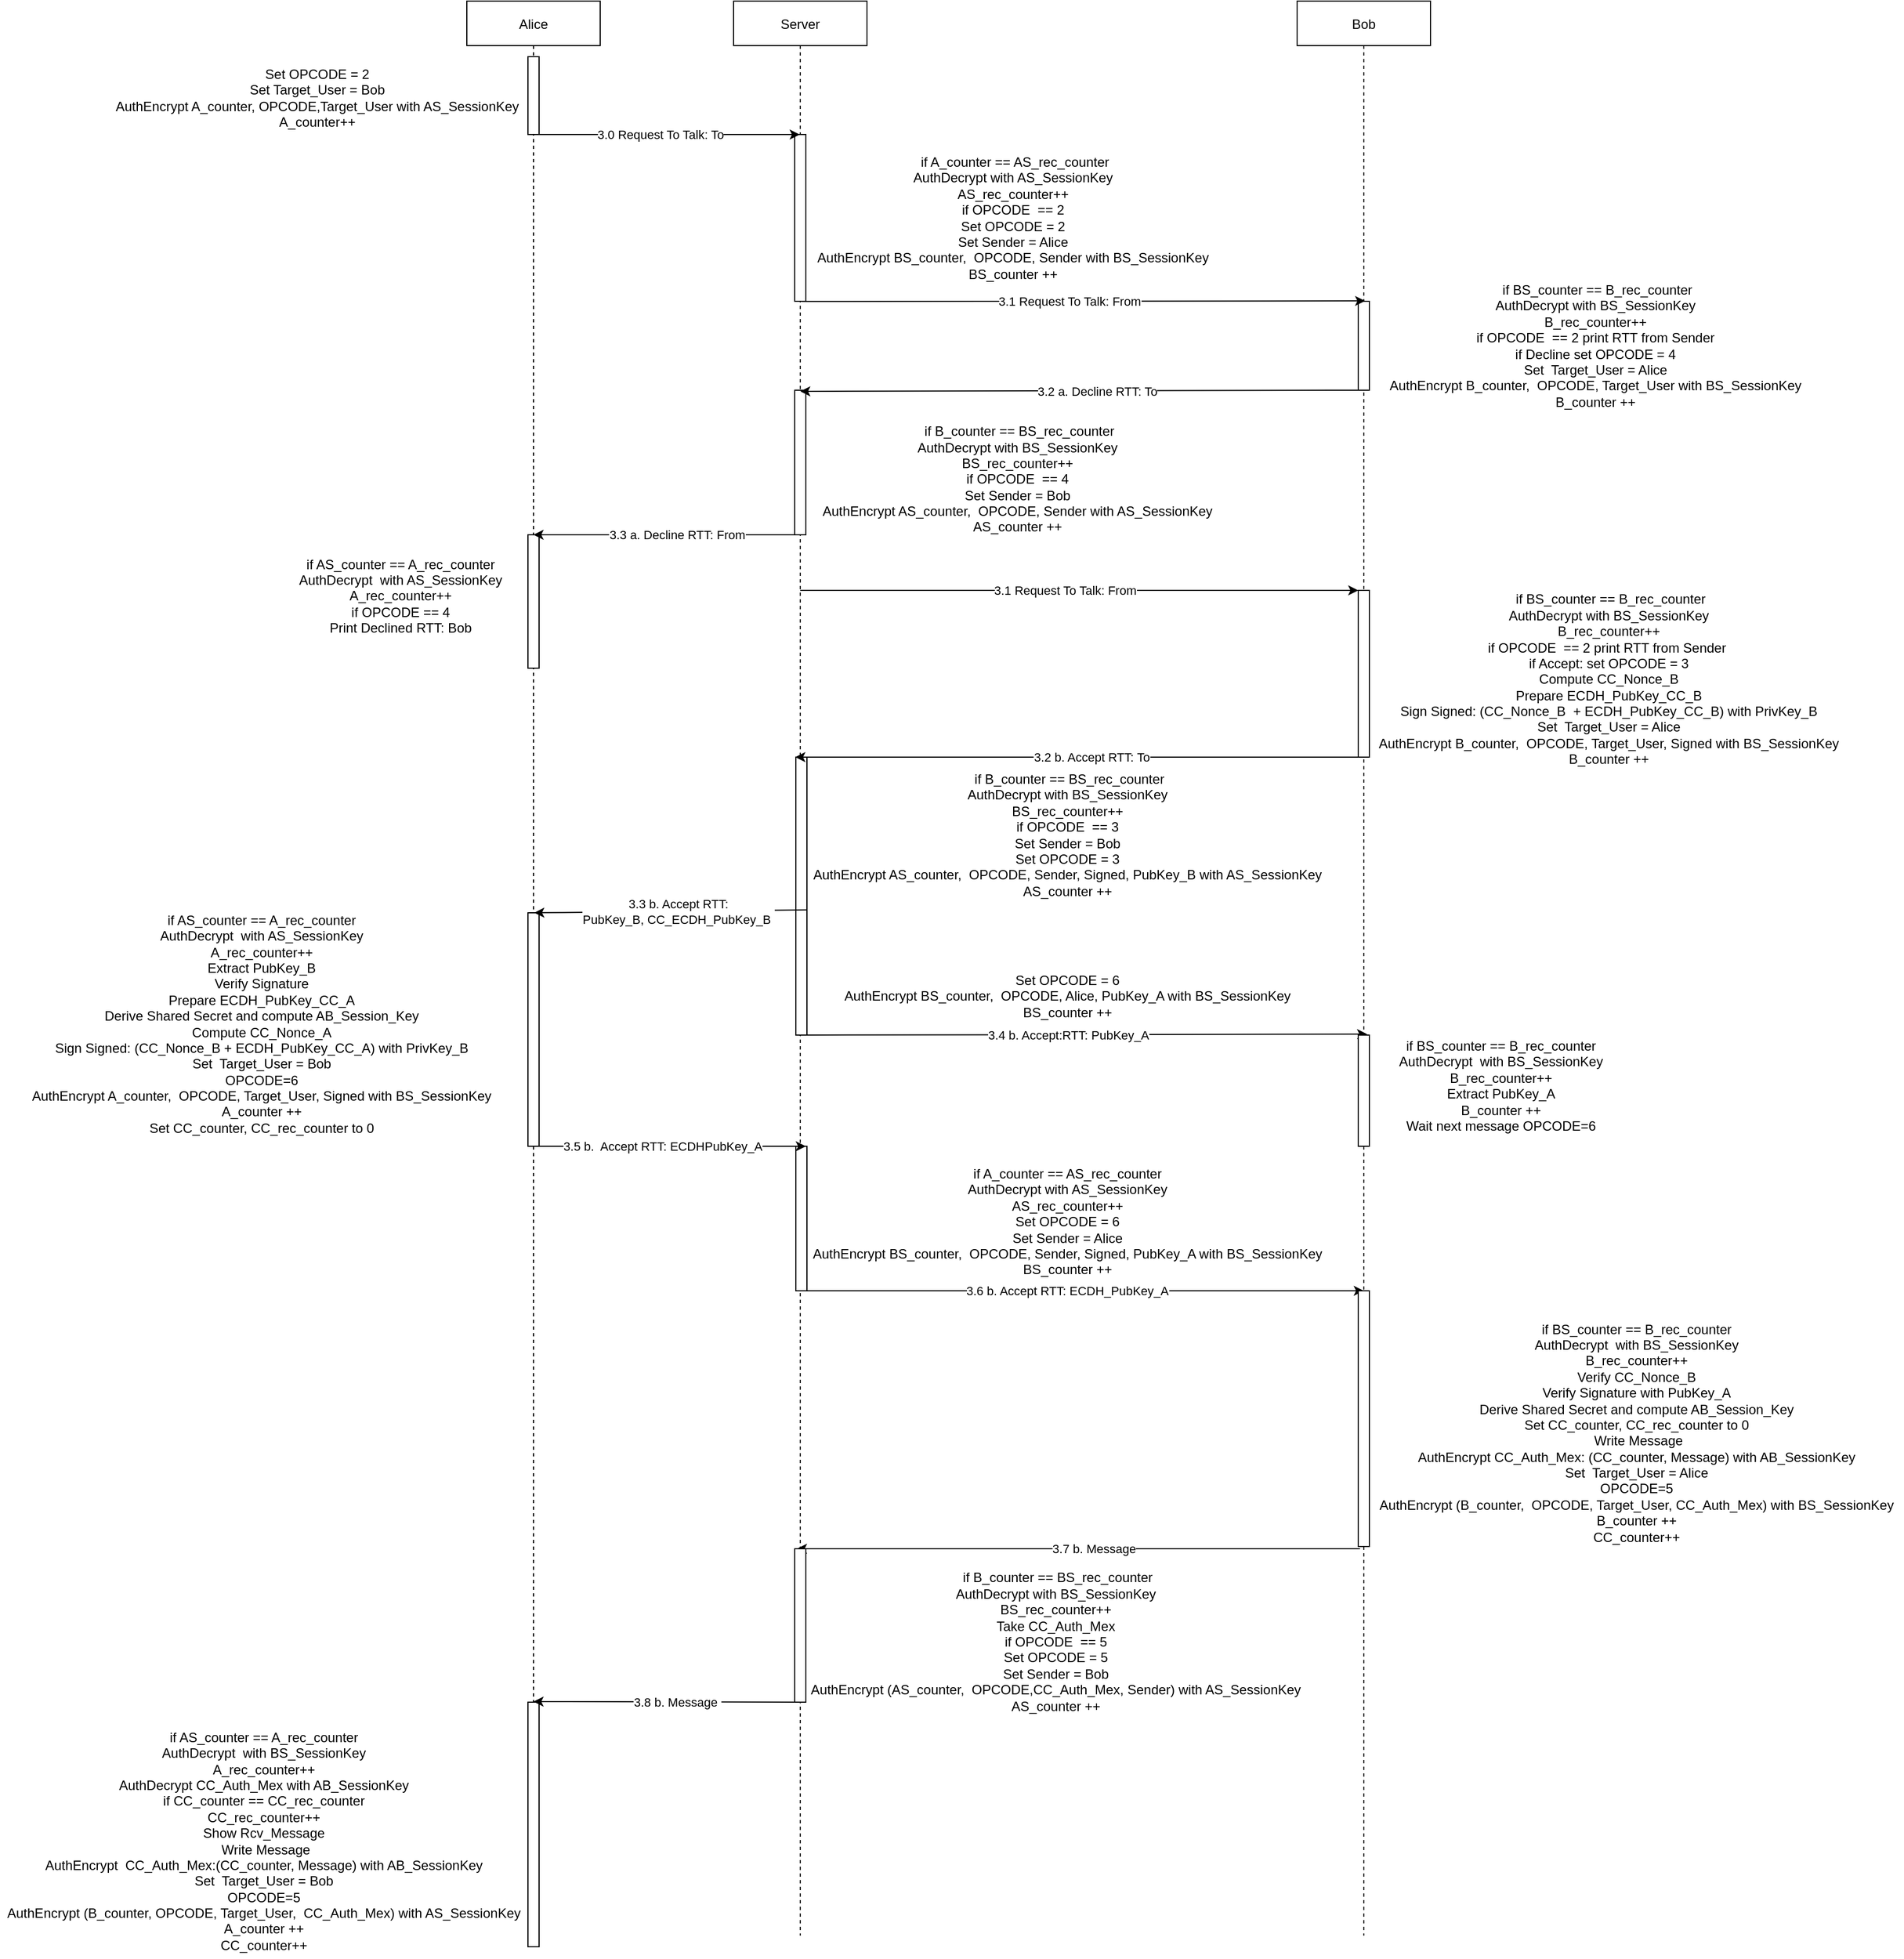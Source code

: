 <mxfile version="14.7.7" type="device"><diagram id="BZIQNNGhXJWrBAig1fvR" name="Page-1"><mxGraphModel dx="3657" dy="1074" grid="1" gridSize="10" guides="1" tooltips="1" connect="1" arrows="1" fold="1" page="1" pageScale="1" pageWidth="827" pageHeight="1169" math="0" shadow="0"><root><mxCell id="0"/><mxCell id="1" parent="0"/><mxCell id="yOrJ--uwDL7SXQ9epURj-1" value="Alice" style="shape=umlLifeline;perimeter=lifelinePerimeter;container=1;collapsible=0;recursiveResize=0;rounded=0;shadow=0;strokeWidth=1;" parent="1" vertex="1"><mxGeometry x="80" y="40" width="120" height="1740" as="geometry"/></mxCell><mxCell id="yOrJ--uwDL7SXQ9epURj-3" value="Server" style="shape=umlLifeline;perimeter=lifelinePerimeter;container=1;collapsible=0;recursiveResize=0;rounded=0;shadow=0;strokeWidth=1;" parent="1" vertex="1"><mxGeometry x="320" y="40" width="120" height="1740" as="geometry"/></mxCell><mxCell id="0j-frepMayAmGElnXc91-28" value="" style="html=1;points=[];perimeter=orthogonalPerimeter;" parent="yOrJ--uwDL7SXQ9epURj-3" vertex="1"><mxGeometry x="56" y="680" width="10" height="250" as="geometry"/></mxCell><mxCell id="LT-ZDibzOVx7Kyl37eNx-10" value="" style="html=1;points=[];perimeter=orthogonalPerimeter;" parent="yOrJ--uwDL7SXQ9epURj-3" vertex="1"><mxGeometry x="56" y="1030" width="10" height="130" as="geometry"/></mxCell><mxCell id="yOrJ--uwDL7SXQ9epURj-4" value="" style="html=1;points=[];perimeter=orthogonalPerimeter;" parent="1" vertex="1"><mxGeometry x="375" y="160" width="10" height="150" as="geometry"/></mxCell><mxCell id="yOrJ--uwDL7SXQ9epURj-6" value="" style="endArrow=classic;html=1;" parent="1" target="yOrJ--uwDL7SXQ9epURj-3" edge="1"><mxGeometry relative="1" as="geometry"><mxPoint x="140" y="160" as="sourcePoint"/><mxPoint x="240" y="160" as="targetPoint"/></mxGeometry></mxCell><mxCell id="yOrJ--uwDL7SXQ9epURj-28" value="3.0 Request To Talk: To" style="edgeLabel;html=1;align=center;verticalAlign=middle;resizable=0;points=[];" parent="yOrJ--uwDL7SXQ9epURj-6" vertex="1" connectable="0"><mxGeometry x="-0.053" relative="1" as="geometry"><mxPoint as="offset"/></mxGeometry></mxCell><mxCell id="yOrJ--uwDL7SXQ9epURj-14" value="" style="html=1;points=[];perimeter=orthogonalPerimeter;" parent="1" vertex="1"><mxGeometry x="135" y="90" width="10" height="70" as="geometry"/></mxCell><mxCell id="yOrJ--uwDL7SXQ9epURj-18" value="&lt;br&gt;&lt;div&gt;Set OPCODE = 2&lt;/div&gt;&lt;div&gt;Set Target_User = Bob&lt;br&gt;&lt;/div&gt;&lt;div&gt;AuthEncrypt A_counter, OPCODE,Target_User with AS_SessionKey&lt;/div&gt;&lt;div&gt;A_counter++&lt;br&gt;&lt;/div&gt;" style="text;html=1;align=center;verticalAlign=middle;resizable=0;points=[];autosize=1;strokeColor=none;" parent="1" vertex="1"><mxGeometry x="-245" y="85" width="380" height="70" as="geometry"/></mxCell><mxCell id="yOrJ--uwDL7SXQ9epURj-22" value="&lt;div&gt;&lt;br&gt;&lt;/div&gt;&lt;div&gt;&amp;nbsp;if A_counter == AS_rec_counter&lt;br&gt;&lt;/div&gt;&lt;div&gt;AuthDecrypt with AS_SessionKey&lt;/div&gt;&lt;div&gt;AS_rec_counter++&lt;/div&gt;&lt;div&gt;if OPCODE&amp;nbsp; == 2&lt;br&gt;&lt;/div&gt;&lt;div&gt;Set OPCODE = 2&lt;/div&gt;&lt;div&gt;Set Sender = Alice&lt;br&gt;&lt;/div&gt;AuthEncrypt BS_counter,&amp;nbsp; OPCODE, Sender with BS_SessionKey&lt;br&gt;&lt;div&gt;BS_counter ++&lt;br&gt;&lt;/div&gt;&lt;div&gt;&lt;br&gt;&lt;/div&gt;" style="text;html=1;align=center;verticalAlign=middle;resizable=0;points=[];autosize=1;strokeColor=none;" parent="1" vertex="1"><mxGeometry x="386" y="160" width="370" height="150" as="geometry"/></mxCell><mxCell id="0j-frepMayAmGElnXc91-1" value="Bob" style="shape=umlLifeline;perimeter=lifelinePerimeter;container=1;collapsible=0;recursiveResize=0;rounded=0;shadow=0;strokeWidth=1;" parent="1" vertex="1"><mxGeometry x="827" y="40" width="120" height="1740" as="geometry"/></mxCell><mxCell id="0j-frepMayAmGElnXc91-6" value="" style="html=1;points=[];perimeter=orthogonalPerimeter;" parent="1" vertex="1"><mxGeometry x="882" y="310" width="10" height="80" as="geometry"/></mxCell><mxCell id="0j-frepMayAmGElnXc91-4" value="" style="endArrow=classic;html=1;entryX=0.62;entryY=-0.004;entryDx=0;entryDy=0;entryPerimeter=0;exitX=0.633;exitY=1.001;exitDx=0;exitDy=0;exitPerimeter=0;" parent="1" source="yOrJ--uwDL7SXQ9epURj-4" target="0j-frepMayAmGElnXc91-6" edge="1"><mxGeometry relative="1" as="geometry"><mxPoint x="390" y="309" as="sourcePoint"/><mxPoint x="880" y="310" as="targetPoint"/></mxGeometry></mxCell><mxCell id="0j-frepMayAmGElnXc91-5" value="3.1 Request To Talk: From" style="edgeLabel;html=1;align=center;verticalAlign=middle;resizable=0;points=[];" parent="0j-frepMayAmGElnXc91-4" vertex="1" connectable="0"><mxGeometry x="-0.053" relative="1" as="geometry"><mxPoint as="offset"/></mxGeometry></mxCell><mxCell id="0j-frepMayAmGElnXc91-7" value="&lt;div&gt;&lt;br&gt;&lt;/div&gt;&lt;div&gt;&amp;nbsp;if BS_counter == B_rec_counter&lt;br&gt;&lt;/div&gt;&lt;div&gt;AuthDecrypt with BS_SessionKey&lt;/div&gt;&lt;div&gt;B_rec_counter++&lt;/div&gt;&lt;div&gt;if OPCODE&amp;nbsp; == 2 print RTT from Sender&lt;br&gt;&lt;/div&gt;&lt;div&gt;if Decline set OPCODE = 4&lt;/div&gt;&lt;div&gt;Set&amp;nbsp; Target_User = Alice&lt;br&gt;&lt;/div&gt;AuthEncrypt B_counter,&amp;nbsp; OPCODE, Target_User with BS_SessionKey&lt;br&gt;&lt;div&gt;B_counter ++&lt;br&gt;&lt;/div&gt;&lt;div&gt;&lt;br&gt;&lt;/div&gt;" style="text;html=1;align=center;verticalAlign=middle;resizable=0;points=[];autosize=1;strokeColor=none;" parent="1" vertex="1"><mxGeometry x="900" y="280" width="390" height="140" as="geometry"/></mxCell><mxCell id="0j-frepMayAmGElnXc91-12" value="" style="html=1;points=[];perimeter=orthogonalPerimeter;" parent="1" vertex="1"><mxGeometry x="375" y="390" width="10" height="130" as="geometry"/></mxCell><mxCell id="0j-frepMayAmGElnXc91-10" value="" style="endArrow=classic;html=1;" parent="1" source="0j-frepMayAmGElnXc91-1" edge="1"><mxGeometry relative="1" as="geometry"><mxPoint x="842.286" y="460" as="sourcePoint"/><mxPoint x="380" y="391" as="targetPoint"/><Array as="points"><mxPoint x="870" y="390"/></Array></mxGeometry></mxCell><mxCell id="0j-frepMayAmGElnXc91-11" value="3.2 a. Decline RTT: To" style="edgeLabel;html=1;align=center;verticalAlign=middle;resizable=0;points=[];" parent="0j-frepMayAmGElnXc91-10" vertex="1" connectable="0"><mxGeometry x="-0.053" relative="1" as="geometry"><mxPoint as="offset"/></mxGeometry></mxCell><mxCell id="0j-frepMayAmGElnXc91-14" value="&lt;div&gt;&lt;br&gt;&lt;/div&gt;&lt;div&gt;&amp;nbsp;if B_counter == BS_rec_counter&lt;br&gt;&lt;/div&gt;&lt;div&gt;AuthDecrypt with BS_SessionKey&lt;/div&gt;&lt;div&gt;BS_rec_counter++&lt;/div&gt;&lt;div&gt;if OPCODE&amp;nbsp; == 4&lt;br&gt;&lt;/div&gt;&lt;div&gt;Set Sender = Bob&lt;br&gt;&lt;/div&gt;AuthEncrypt AS_counter,&amp;nbsp; OPCODE, Sender with AS_SessionKey&lt;br&gt;&lt;div&gt;AS_counter ++&lt;br&gt;&lt;/div&gt;&lt;div&gt;&lt;br&gt;&lt;/div&gt;" style="text;html=1;align=center;verticalAlign=middle;resizable=0;points=[];autosize=1;strokeColor=none;" parent="1" vertex="1"><mxGeometry x="390" y="410" width="370" height="120" as="geometry"/></mxCell><mxCell id="0j-frepMayAmGElnXc91-20" value="if AS_counter == A_rec_counter&lt;div&gt;AuthDecrypt&amp;nbsp; with AS_SessionKey&lt;/div&gt;&lt;div&gt;A_rec_counter++&lt;/div&gt;&lt;div&gt;if OPCODE == 4&lt;/div&gt;&lt;div&gt;Print Declined RTT: Bob&lt;/div&gt;" style="text;html=1;align=center;verticalAlign=middle;resizable=0;points=[];autosize=1;strokeColor=none;" parent="1" vertex="1"><mxGeometry x="-80" y="540" width="200" height="70" as="geometry"/></mxCell><mxCell id="0j-frepMayAmGElnXc91-21" value="" style="html=1;points=[];perimeter=orthogonalPerimeter;" parent="1" vertex="1"><mxGeometry x="135" y="520" width="10" height="120" as="geometry"/></mxCell><mxCell id="0j-frepMayAmGElnXc91-15" value="" style="endArrow=classic;html=1;" parent="1" edge="1"><mxGeometry relative="1" as="geometry"><mxPoint x="384.996" y="520" as="sourcePoint"/><mxPoint x="140" y="520" as="targetPoint"/><Array as="points"><mxPoint x="270" y="520"/></Array></mxGeometry></mxCell><mxCell id="0j-frepMayAmGElnXc91-16" value="3.3 a. Decline RTT: From" style="edgeLabel;html=1;align=center;verticalAlign=middle;resizable=0;points=[];" parent="0j-frepMayAmGElnXc91-15" vertex="1" connectable="0"><mxGeometry x="-0.053" relative="1" as="geometry"><mxPoint as="offset"/></mxGeometry></mxCell><mxCell id="0j-frepMayAmGElnXc91-22" value="" style="endArrow=classic;html=1;" parent="1" edge="1"><mxGeometry relative="1" as="geometry"><mxPoint x="882" y="720" as="sourcePoint"/><mxPoint x="375.5" y="720" as="targetPoint"/></mxGeometry></mxCell><mxCell id="0j-frepMayAmGElnXc91-23" value="3.2 b. Accept RTT: To" style="edgeLabel;html=1;align=center;verticalAlign=middle;resizable=0;points=[];" parent="0j-frepMayAmGElnXc91-22" vertex="1" connectable="0"><mxGeometry x="-0.053" relative="1" as="geometry"><mxPoint as="offset"/></mxGeometry></mxCell><mxCell id="0j-frepMayAmGElnXc91-26" value="" style="html=1;points=[];perimeter=orthogonalPerimeter;" parent="1" vertex="1"><mxGeometry x="882" y="570" width="10" height="150" as="geometry"/></mxCell><mxCell id="0j-frepMayAmGElnXc91-27" value="&lt;div&gt;&lt;br&gt;&lt;/div&gt;&lt;div&gt;&amp;nbsp;if B_counter == BS_rec_counter&lt;br&gt;&lt;/div&gt;&lt;div&gt;AuthDecrypt with BS_SessionKey&lt;/div&gt;&lt;div&gt;BS_rec_counter++&lt;/div&gt;&lt;div&gt;if OPCODE&amp;nbsp; == 3&lt;br&gt;&lt;/div&gt;&lt;div&gt;Set Sender = Bob&lt;/div&gt;&lt;div&gt;Set OPCODE = 3&lt;br&gt;&lt;/div&gt;AuthEncrypt AS_counter,&amp;nbsp; OPCODE, Sender, Signed, PubKey_B with AS_SessionKey&lt;br&gt;&lt;div&gt;AS_counter ++&lt;br&gt;&lt;/div&gt;&lt;div&gt;&lt;br&gt;&lt;/div&gt;" style="text;html=1;align=center;verticalAlign=middle;resizable=0;points=[];autosize=1;strokeColor=none;" parent="1" vertex="1"><mxGeometry x="385" y="720" width="470" height="140" as="geometry"/></mxCell><mxCell id="0j-frepMayAmGElnXc91-32" value="" style="endArrow=classic;html=1;" parent="1" edge="1"><mxGeometry relative="1" as="geometry"><mxPoint x="380.5" y="1200" as="sourcePoint"/><mxPoint x="887" y="1200" as="targetPoint"/></mxGeometry></mxCell><mxCell id="0j-frepMayAmGElnXc91-33" value="3.6 b. Accept RTT: ECDH_PubKey_A" style="edgeLabel;html=1;align=center;verticalAlign=middle;resizable=0;points=[];" parent="0j-frepMayAmGElnXc91-32" vertex="1" connectable="0"><mxGeometry x="-0.053" relative="1" as="geometry"><mxPoint x="-1" as="offset"/></mxGeometry></mxCell><mxCell id="0j-frepMayAmGElnXc91-37" value="if A_counter == AS_rec_counter&lt;br&gt;AuthDecrypt with AS_SessionKey&lt;br&gt;AS_rec_counter++&lt;br&gt;&lt;div&gt;Set OPCODE = 6&lt;/div&gt;&lt;div&gt;Set Sender = Alice&lt;/div&gt;AuthEncrypt BS_counter,&amp;nbsp; OPCODE, Sender, Signed, PubKey_A with BS_SessionKey&lt;br&gt;&lt;div&gt;BS_counter ++&lt;br&gt;&lt;/div&gt;&lt;div&gt;&lt;br&gt;&lt;/div&gt;" style="text;html=1;align=center;verticalAlign=middle;resizable=0;points=[];autosize=1;strokeColor=none;" parent="1" vertex="1"><mxGeometry x="385" y="1090" width="470" height="110" as="geometry"/></mxCell><mxCell id="LT-ZDibzOVx7Kyl37eNx-1" value="&lt;div&gt;&lt;br&gt;&lt;/div&gt;&lt;div&gt;&amp;nbsp;if BS_counter == B_rec_counter&lt;br&gt;&lt;/div&gt;&lt;div&gt;AuthDecrypt with BS_SessionKey&lt;/div&gt;&lt;div&gt;B_rec_counter++&lt;/div&gt;&lt;div&gt;if OPCODE&amp;nbsp; == 2 print RTT from Sender&lt;span&gt;&amp;nbsp;&lt;/span&gt;&lt;/div&gt;&lt;div&gt;if Accept: set OPCODE = 3&lt;br&gt;&lt;/div&gt;&lt;div&gt;&lt;div&gt;Compute CC_Nonce_B&lt;br&gt;&lt;/div&gt;&lt;div&gt;Prepare ECDH_PubKey_CC_B&lt;/div&gt;&lt;/div&gt;&lt;div&gt;Sign Signed: (CC_Nonce_B&amp;nbsp; + ECDH_PubKey_CC_B)&amp;nbsp;with PrivKey_B&lt;/div&gt;&lt;div&gt;Set&amp;nbsp; Target_User = Alice&lt;br&gt;&lt;/div&gt;AuthEncrypt B_counter,&amp;nbsp; OPCODE, Target_User, Signed with BS_SessionKey&lt;br&gt;&lt;div&gt;B_counter ++&lt;br&gt;&lt;/div&gt;&lt;div&gt;&lt;br&gt;&lt;/div&gt;" style="text;html=1;align=center;verticalAlign=middle;resizable=0;points=[];autosize=1;strokeColor=none;" parent="1" vertex="1"><mxGeometry x="892" y="560" width="430" height="180" as="geometry"/></mxCell><mxCell id="LT-ZDibzOVx7Kyl37eNx-2" value="if AS_counter == A_rec_counter&lt;div&gt;AuthDecrypt&amp;nbsp; with AS_SessionKey&lt;/div&gt;&lt;div&gt;A_rec_counter++&lt;/div&gt;&lt;div&gt;Extract PubKey_B&lt;br&gt;&lt;/div&gt;&lt;div&gt;Verify Signature&lt;/div&gt;&lt;div&gt;Prepare ECDH_PubKey_CC_A&lt;br&gt;&lt;/div&gt;&lt;div&gt;Derive Shared Secret and compute AB_Session_Key&lt;br&gt;&lt;/div&gt;&lt;div&gt;Compute CC_Nonce_A&lt;br&gt;&lt;/div&gt;&lt;div&gt;&lt;div&gt;Sign Signed: (CC_Nonce_B + ECDH_PubKey_CC_A)&amp;nbsp;with PrivKey_B&lt;/div&gt;&lt;div&gt;Set&amp;nbsp; Target_User = Bob&lt;br&gt;&lt;/div&gt;&lt;div&gt;OPCODE=6&lt;/div&gt;AuthEncrypt A_counter,&amp;nbsp; OPCODE, Target_User, Signed with BS_SessionKey&lt;br&gt;&lt;div&gt;A_counter ++&lt;/div&gt;&lt;/div&gt;&lt;div&gt;&lt;span&gt;Set CC_counter, CC_rec_counter to 0&lt;/span&gt;&lt;br&gt;&lt;/div&gt;" style="text;html=1;align=center;verticalAlign=middle;resizable=0;points=[];autosize=1;strokeColor=none;" parent="1" vertex="1"><mxGeometry x="-320" y="860" width="430" height="200" as="geometry"/></mxCell><mxCell id="LT-ZDibzOVx7Kyl37eNx-3" value="" style="html=1;points=[];perimeter=orthogonalPerimeter;" parent="1" vertex="1"><mxGeometry x="135" y="860" width="10" height="210" as="geometry"/></mxCell><mxCell id="LT-ZDibzOVx7Kyl37eNx-4" value="" style="endArrow=classic;html=1;" parent="1" edge="1"><mxGeometry relative="1" as="geometry"><mxPoint x="140" y="1070" as="sourcePoint"/><mxPoint x="385" y="1070" as="targetPoint"/><Array as="points"><mxPoint x="275" y="1070"/></Array></mxGeometry></mxCell><mxCell id="LT-ZDibzOVx7Kyl37eNx-5" value="3.5 b.&amp;nbsp; Accept RTT: ECDHPubKey_A" style="edgeLabel;html=1;align=center;verticalAlign=middle;resizable=0;points=[];" parent="LT-ZDibzOVx7Kyl37eNx-4" vertex="1" connectable="0"><mxGeometry x="-0.053" relative="1" as="geometry"><mxPoint as="offset"/></mxGeometry></mxCell><mxCell id="LT-ZDibzOVx7Kyl37eNx-8" value="" style="endArrow=classic;html=1;entryX=0.62;entryY=-0.004;entryDx=0;entryDy=0;entryPerimeter=0;fontStyle=0" parent="1" source="yOrJ--uwDL7SXQ9epURj-3" edge="1"><mxGeometry relative="1" as="geometry"><mxPoint x="550" y="570" as="sourcePoint"/><mxPoint x="882.0" y="570" as="targetPoint"/></mxGeometry></mxCell><mxCell id="LT-ZDibzOVx7Kyl37eNx-9" value="3.1 Request To Talk: From" style="edgeLabel;html=1;align=center;verticalAlign=middle;resizable=0;points=[];" parent="LT-ZDibzOVx7Kyl37eNx-8" vertex="1" connectable="0"><mxGeometry x="-0.053" relative="1" as="geometry"><mxPoint as="offset"/></mxGeometry></mxCell><mxCell id="LT-ZDibzOVx7Kyl37eNx-12" value="if BS_counter == B_rec_counter&lt;div&gt;AuthDecrypt&amp;nbsp; with BS_SessionKey&lt;/div&gt;&lt;div&gt;B_rec_counter++&lt;/div&gt;Verify CC_Nonce_B&lt;div&gt;Verify Signature with PubKey_A&lt;/div&gt;&lt;div&gt;Derive Shared Secret and compute AB_Session_Key&lt;/div&gt;Set CC_counter, CC_rec_counter to 0&lt;div&gt;&lt;div&gt;&amp;nbsp;Write Message&lt;/div&gt;&lt;div&gt;AuthEncrypt CC_Auth_Mex: (CC_counter, Message) with AB_SessionKey&lt;br&gt;&lt;/div&gt;&lt;div&gt;Set&amp;nbsp; Target_User = Alice&lt;br&gt;&lt;/div&gt;&lt;div&gt;OPCODE=5&lt;/div&gt;AuthEncrypt (B_counter,&amp;nbsp; OPCODE, Target_User, CC_Auth_Mex) with BS_SessionKey&lt;br&gt;&lt;div&gt;B_counter ++&lt;/div&gt;&lt;/div&gt;&lt;div&gt;CC_counter++&lt;br&gt;&lt;/div&gt;&lt;div&gt;&lt;br&gt;&lt;/div&gt;" style="text;html=1;align=center;verticalAlign=middle;resizable=0;points=[];autosize=1;strokeColor=none;" parent="1" vertex="1"><mxGeometry x="892" y="1230" width="480" height="210" as="geometry"/></mxCell><mxCell id="LT-ZDibzOVx7Kyl37eNx-14" value="" style="endArrow=classic;html=1;" parent="1" edge="1"><mxGeometry relative="1" as="geometry"><mxPoint x="883.5" y="1432" as="sourcePoint"/><mxPoint x="377" y="1432" as="targetPoint"/></mxGeometry></mxCell><mxCell id="LT-ZDibzOVx7Kyl37eNx-15" value="3.7 b. Message" style="edgeLabel;html=1;align=center;verticalAlign=middle;resizable=0;points=[];" parent="LT-ZDibzOVx7Kyl37eNx-14" vertex="1" connectable="0"><mxGeometry x="-0.053" relative="1" as="geometry"><mxPoint as="offset"/></mxGeometry></mxCell><mxCell id="LT-ZDibzOVx7Kyl37eNx-19" value="" style="html=1;points=[];perimeter=orthogonalPerimeter;" parent="1" vertex="1"><mxGeometry x="375" y="1432" width="10" height="138" as="geometry"/></mxCell><mxCell id="LT-ZDibzOVx7Kyl37eNx-22" value="" style="html=1;points=[];perimeter=orthogonalPerimeter;" parent="1" vertex="1"><mxGeometry x="135" y="1570" width="10" height="220" as="geometry"/></mxCell><mxCell id="LT-ZDibzOVx7Kyl37eNx-25" value="&lt;span&gt;if AS_counter == A_rec_counter&lt;/span&gt;&lt;div&gt;AuthDecrypt&amp;nbsp; with BS_SessionKey&lt;/div&gt;&lt;div&gt;A_rec_counter++&lt;/div&gt;&lt;div&gt;AuthDecrypt CC_Auth_Mex&amp;nbsp;&lt;span&gt;with AB_SessionKey&lt;/span&gt;&lt;/div&gt;&lt;div&gt;&lt;div&gt;if CC_counter == CC_rec_counter&lt;br&gt;&lt;/div&gt;&lt;div&gt;CC_rec_counter++&lt;br&gt;&lt;/div&gt;&lt;div&gt;Show Rcv_Message&lt;/div&gt;&lt;div&gt;&amp;nbsp;Write Message&lt;/div&gt;&lt;div&gt;AuthEncrypt&amp;nbsp;&lt;span&gt;&amp;nbsp;&lt;/span&gt;&lt;span&gt;CC_Auth_Mex:(&lt;/span&gt;&lt;span&gt;CC_counter, Message) with AB_SessionKey&lt;/span&gt;&lt;/div&gt;&lt;div&gt;Set&amp;nbsp; Target_User = Bob&lt;br&gt;&lt;/div&gt;&lt;div&gt;OPCODE=5&lt;/div&gt;AuthEncrypt (B_counter, OPCODE, Target_User,&amp;nbsp;&lt;span&gt;&amp;nbsp;CC_Auth_Mex)&amp;nbsp;&lt;/span&gt;with AS_SessionKey&lt;br&gt;&lt;div&gt;A_counter ++&lt;/div&gt;&lt;/div&gt;&lt;div&gt;CC_counter++&lt;/div&gt;" style="text;html=1;strokeColor=none;fillColor=none;align=center;verticalAlign=middle;whiteSpace=wrap;rounded=0;" parent="1" vertex="1"><mxGeometry x="-340" y="1590" width="475" height="210" as="geometry"/></mxCell><mxCell id="bXMfOemuCI-dnI8gDnG7-2" value="" style="endArrow=classic;html=1;entryX=0.525;entryY=0.534;entryDx=0;entryDy=0;entryPerimeter=0;fontStyle=0" edge="1" parent="1" target="0j-frepMayAmGElnXc91-1"><mxGeometry relative="1" as="geometry"><mxPoint x="379.929" y="970" as="sourcePoint"/><mxPoint x="882" y="970" as="targetPoint"/></mxGeometry></mxCell><mxCell id="bXMfOemuCI-dnI8gDnG7-3" value="3.4 b. Accept:RTT: PubKey_A" style="edgeLabel;html=1;align=center;verticalAlign=middle;resizable=0;points=[];" vertex="1" connectable="0" parent="bXMfOemuCI-dnI8gDnG7-2"><mxGeometry x="-0.053" relative="1" as="geometry"><mxPoint x="-1" as="offset"/></mxGeometry></mxCell><mxCell id="bXMfOemuCI-dnI8gDnG7-4" value="" style="html=1;points=[];perimeter=orthogonalPerimeter;" vertex="1" parent="1"><mxGeometry x="882" y="1200" width="10" height="230" as="geometry"/></mxCell><mxCell id="bXMfOemuCI-dnI8gDnG7-10" value="" style="endArrow=classic;html=1;entryX=0.768;entryY=0.011;entryDx=0;entryDy=0;entryPerimeter=0;exitX=0.002;exitY=0.981;exitDx=0;exitDy=0;exitPerimeter=0;" edge="1" parent="1" source="0j-frepMayAmGElnXc91-27"><mxGeometry relative="1" as="geometry"><mxPoint x="375" y="857.58" as="sourcePoint"/><mxPoint x="140.68" y="860.0" as="targetPoint"/></mxGeometry></mxCell><mxCell id="bXMfOemuCI-dnI8gDnG7-11" value="3.3 b. Accept RTT:&lt;br&gt;PubKey_B, CC_ECDH_PubKey_B&amp;nbsp;" style="edgeLabel;html=1;align=center;verticalAlign=middle;resizable=0;points=[];" vertex="1" connectable="0" parent="bXMfOemuCI-dnI8gDnG7-10"><mxGeometry x="-0.053" relative="1" as="geometry"><mxPoint as="offset"/></mxGeometry></mxCell><mxCell id="bXMfOemuCI-dnI8gDnG7-14" value="&lt;div&gt;&lt;br&gt;&lt;/div&gt;&lt;div&gt;&lt;span&gt;Set OPCODE = 6&lt;/span&gt;&lt;br&gt;&lt;/div&gt;AuthEncrypt BS_counter,&amp;nbsp; OPCODE, Alice, PubKey_A with BS_SessionKey&lt;br&gt;&lt;div&gt;BS_counter ++&lt;br&gt;&lt;/div&gt;&lt;div&gt;&lt;br&gt;&lt;/div&gt;" style="text;html=1;align=center;verticalAlign=middle;resizable=0;points=[];autosize=1;strokeColor=none;" vertex="1" parent="1"><mxGeometry x="410" y="900" width="420" height="70" as="geometry"/></mxCell><mxCell id="bXMfOemuCI-dnI8gDnG7-15" value="if BS_counter == B_rec_counter&lt;div&gt;AuthDecrypt&amp;nbsp; with BS_SessionKey&lt;/div&gt;&lt;div&gt;B_rec_counter++&lt;/div&gt;&lt;div&gt;Extract PubKey_A&lt;/div&gt;&lt;div&gt;&lt;div&gt;B_counter ++&lt;/div&gt;&lt;/div&gt;&lt;div&gt;Wait next message OPCODE=6&lt;/div&gt;&lt;div&gt;&lt;br&gt;&lt;/div&gt;&lt;div&gt;&lt;br&gt;&lt;/div&gt;" style="text;html=1;align=center;verticalAlign=middle;resizable=0;points=[];autosize=1;strokeColor=none;" vertex="1" parent="1"><mxGeometry x="910" y="970" width="200" height="120" as="geometry"/></mxCell><mxCell id="bXMfOemuCI-dnI8gDnG7-16" value="" style="html=1;points=[];perimeter=orthogonalPerimeter;" vertex="1" parent="1"><mxGeometry x="882" y="970" width="10" height="100" as="geometry"/></mxCell><mxCell id="bXMfOemuCI-dnI8gDnG7-17" value="" style="endArrow=classic;html=1;exitX=0.002;exitY=0.981;exitDx=0;exitDy=0;exitPerimeter=0;entryX=0.5;entryY=0.879;entryDx=0;entryDy=0;entryPerimeter=0;" edge="1" parent="1" target="yOrJ--uwDL7SXQ9epURj-1"><mxGeometry relative="1" as="geometry"><mxPoint x="385.0" y="1570" as="sourcePoint"/><mxPoint x="140" y="1566" as="targetPoint"/></mxGeometry></mxCell><mxCell id="bXMfOemuCI-dnI8gDnG7-18" value="3.8 b. Message&amp;nbsp;" style="edgeLabel;html=1;align=center;verticalAlign=middle;resizable=0;points=[];" vertex="1" connectable="0" parent="bXMfOemuCI-dnI8gDnG7-17"><mxGeometry x="-0.053" relative="1" as="geometry"><mxPoint as="offset"/></mxGeometry></mxCell><mxCell id="bXMfOemuCI-dnI8gDnG7-19" value="&lt;div&gt;&lt;br class=&quot;Apple-interchange-newline&quot;&gt;&amp;nbsp;if B_counter == BS_rec_counter&lt;br&gt;&lt;/div&gt;&lt;div&gt;AuthDecrypt with BS_SessionKey&lt;/div&gt;&lt;div&gt;BS_rec_counter++&lt;/div&gt;&lt;div&gt;Take CC_Auth_Mex&lt;/div&gt;&lt;div&gt;if OPCODE&amp;nbsp; == 5&lt;br&gt;&lt;/div&gt;&lt;div&gt;Set OPCODE = 5&lt;/div&gt;&lt;div&gt;Set Sender = Bob&lt;br&gt;&lt;/div&gt;AuthEncrypt (AS_counter,&amp;nbsp; OPCODE,CC_Auth_Mex, Sender) with AS_SessionKey&lt;br&gt;&lt;div&gt;AS_counter ++&lt;br&gt;&lt;/div&gt;&lt;div&gt;&lt;br style=&quot;color: rgb(0 , 0 , 0) ; font-family: &amp;#34;helvetica&amp;#34; ; font-size: 12px ; font-style: normal ; font-weight: 400 ; letter-spacing: normal ; text-indent: 0px ; text-transform: none ; word-spacing: 0px ; background-color: rgb(248 , 249 , 250)&quot;&gt;&lt;br&gt;&lt;br&gt;&lt;/div&gt;" style="text;whiteSpace=wrap;html=1;align=center;" vertex="1" parent="1"><mxGeometry x="375" y="1430" width="470" height="140" as="geometry"/></mxCell></root></mxGraphModel></diagram></mxfile>